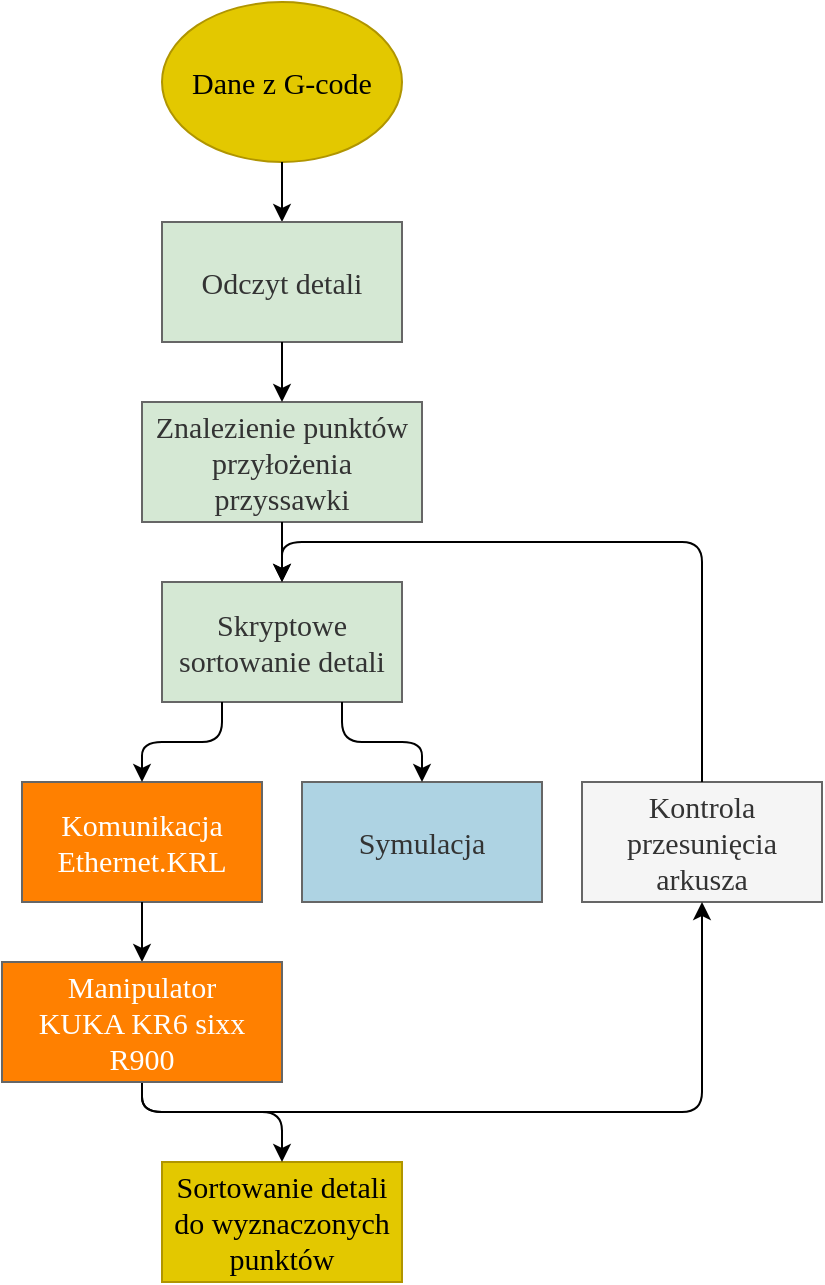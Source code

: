 <mxfile>
    <diagram id="Isfk-UTZ70MtS2vQomQj" name="Page-1">
        <mxGraphModel dx="616" dy="785" grid="1" gridSize="10" guides="1" tooltips="1" connect="1" arrows="1" fold="1" page="1" pageScale="1" pageWidth="850" pageHeight="1100" background="#ffffff" math="0" shadow="0">
            <root>
                <mxCell id="0"/>
                <mxCell id="1" parent="0"/>
                <mxCell id="2" value="Dane z G-code" style="ellipse;whiteSpace=wrap;html=1;fillColor=#e3c800;fontColor=#000000;strokeColor=#B09500;fontFamily=Garamond;fontSize=15;" parent="1" vertex="1">
                    <mxGeometry x="90" y="40" width="120" height="80" as="geometry"/>
                </mxCell>
                <mxCell id="4" value="" style="edgeStyle=none;html=1;fontFamily=Garamond;fontSize=15;strokeColor=#000000;exitX=0.5;exitY=1;exitDx=0;exitDy=0;entryX=0.5;entryY=0;entryDx=0;entryDy=0;" parent="1" source="2" edge="1">
                    <mxGeometry relative="1" as="geometry">
                        <mxPoint x="230" y="120" as="sourcePoint"/>
                        <mxPoint x="150" y="150.0" as="targetPoint"/>
                    </mxGeometry>
                </mxCell>
                <mxCell id="7" value="Odczyt detali" style="rounded=0;whiteSpace=wrap;html=1;fillColor=#d5e8d4;fontColor=#333333;strokeColor=#666666;fontFamily=Garamond;fontSize=15;" parent="1" vertex="1">
                    <mxGeometry x="90" y="150" width="120" height="60" as="geometry"/>
                </mxCell>
                <mxCell id="8" value="Znalezienie punktów przyłożenia przyssawki" style="rounded=0;whiteSpace=wrap;html=1;fillColor=#d5e8d4;fontColor=#333333;strokeColor=#666666;fontFamily=Garamond;fontSize=15;" parent="1" vertex="1">
                    <mxGeometry x="80" y="240" width="140" height="60" as="geometry"/>
                </mxCell>
                <mxCell id="9" value="Skryptowe sortowanie detali" style="rounded=0;whiteSpace=wrap;html=1;fillColor=#d5e8d4;fontColor=#333333;strokeColor=#666666;fontFamily=Garamond;fontSize=15;" parent="1" vertex="1">
                    <mxGeometry x="90" y="330" width="120" height="60" as="geometry"/>
                </mxCell>
                <mxCell id="10" value="" style="edgeStyle=none;html=1;fontFamily=Garamond;fontSize=15;strokeColor=#000000;exitX=0.5;exitY=1;exitDx=0;exitDy=0;entryX=0.5;entryY=0;entryDx=0;entryDy=0;" parent="1" source="7" target="8" edge="1">
                    <mxGeometry relative="1" as="geometry">
                        <mxPoint x="160" y="130.0" as="sourcePoint"/>
                        <mxPoint x="160" y="160.0" as="targetPoint"/>
                    </mxGeometry>
                </mxCell>
                <mxCell id="11" value="" style="edgeStyle=none;html=1;fontFamily=Garamond;fontSize=15;strokeColor=#000000;exitX=0.5;exitY=1;exitDx=0;exitDy=0;entryX=0.5;entryY=0;entryDx=0;entryDy=0;" parent="1" source="8" target="9" edge="1">
                    <mxGeometry relative="1" as="geometry">
                        <mxPoint x="170" y="140.0" as="sourcePoint"/>
                        <mxPoint x="170" y="170.0" as="targetPoint"/>
                    </mxGeometry>
                </mxCell>
                <mxCell id="12" value="Komunikacja Ethernet.KRL" style="rounded=0;whiteSpace=wrap;html=1;fillColor=#FF8000;fontColor=#FFFFFF;strokeColor=#666666;fontFamily=Garamond;fontSize=15;labelBackgroundColor=none;labelBorderColor=none;" parent="1" vertex="1">
                    <mxGeometry x="20" y="430" width="120" height="60" as="geometry"/>
                </mxCell>
                <mxCell id="13" value="" style="edgeStyle=none;html=1;fontFamily=Garamond;fontSize=15;strokeColor=#000000;exitX=0.25;exitY=1;exitDx=0;exitDy=0;entryX=0.5;entryY=0;entryDx=0;entryDy=0;" parent="1" source="9" target="12" edge="1">
                    <mxGeometry relative="1" as="geometry">
                        <mxPoint x="160" y="310" as="sourcePoint"/>
                        <mxPoint x="160" y="340" as="targetPoint"/>
                        <Array as="points">
                            <mxPoint x="120" y="410"/>
                            <mxPoint x="80" y="410"/>
                        </Array>
                    </mxGeometry>
                </mxCell>
                <mxCell id="14" value="Symulacja" style="rounded=0;whiteSpace=wrap;html=1;fillColor=#AED3E3;fontColor=#333333;strokeColor=#666666;fontFamily=Garamond;fontSize=15;" parent="1" vertex="1">
                    <mxGeometry x="160" y="430" width="120" height="60" as="geometry"/>
                </mxCell>
                <mxCell id="15" value="" style="edgeStyle=none;html=1;fontFamily=Garamond;fontSize=15;strokeColor=#000000;exitX=0.75;exitY=1;exitDx=0;exitDy=0;entryX=0.5;entryY=0;entryDx=0;entryDy=0;" parent="1" source="9" target="14" edge="1">
                    <mxGeometry relative="1" as="geometry">
                        <mxPoint x="180" y="400" as="sourcePoint"/>
                        <mxPoint x="140" y="440" as="targetPoint"/>
                        <Array as="points">
                            <mxPoint x="180" y="410"/>
                            <mxPoint x="220" y="410"/>
                        </Array>
                    </mxGeometry>
                </mxCell>
                <mxCell id="17" value="" style="edgeStyle=none;html=1;fontFamily=Garamond;fontSize=15;strokeColor=#000000;exitX=0.5;exitY=1;exitDx=0;exitDy=0;entryX=0.5;entryY=0;entryDx=0;entryDy=0;" parent="1" source="12" edge="1">
                    <mxGeometry relative="1" as="geometry">
                        <mxPoint x="160" y="130.0" as="sourcePoint"/>
                        <mxPoint x="80" y="520" as="targetPoint"/>
                    </mxGeometry>
                </mxCell>
                <mxCell id="18" value="Sortowanie detali do wyznaczonych punktów" style="rounded=0;whiteSpace=wrap;html=1;fillColor=#e3c800;strokeColor=#B09500;fontFamily=Garamond;fontSize=15;fontColor=#000000;" parent="1" vertex="1">
                    <mxGeometry x="90" y="620" width="120" height="60" as="geometry"/>
                </mxCell>
                <mxCell id="19" value="" style="edgeStyle=none;html=1;fontFamily=Garamond;fontSize=15;strokeColor=#000000;exitX=0.5;exitY=1;exitDx=0;exitDy=0;" parent="1" target="18" edge="1">
                    <mxGeometry relative="1" as="geometry">
                        <mxPoint x="80" y="580" as="sourcePoint"/>
                        <mxPoint x="90" y="530" as="targetPoint"/>
                        <Array as="points">
                            <mxPoint x="80" y="595"/>
                            <mxPoint x="150" y="595"/>
                        </Array>
                    </mxGeometry>
                </mxCell>
                <mxCell id="20" value="Kontrola przesunięcia arkusza" style="rounded=0;whiteSpace=wrap;html=1;fillColor=#f5f5f5;strokeColor=#666666;fontFamily=Garamond;fontSize=15;fontColor=#333333;" parent="1" vertex="1">
                    <mxGeometry x="300" y="430" width="120" height="60" as="geometry"/>
                </mxCell>
                <mxCell id="21" value="" style="edgeStyle=none;html=1;fontFamily=Garamond;fontSize=15;strokeColor=#000000;exitX=0.5;exitY=0;exitDx=0;exitDy=0;" parent="1" source="20" edge="1">
                    <mxGeometry relative="1" as="geometry">
                        <mxPoint x="160" y="220.0" as="sourcePoint"/>
                        <mxPoint x="150" y="330" as="targetPoint"/>
                        <Array as="points">
                            <mxPoint x="360" y="310"/>
                            <mxPoint x="150" y="310"/>
                        </Array>
                    </mxGeometry>
                </mxCell>
                <mxCell id="24" value="" style="edgeStyle=none;html=1;fontFamily=Garamond;fontSize=15;strokeColor=#000000;entryX=0.5;entryY=1;entryDx=0;entryDy=0;" edge="1" parent="1" target="20">
                    <mxGeometry relative="1" as="geometry">
                        <mxPoint x="80" y="580" as="sourcePoint"/>
                        <mxPoint x="350" y="560" as="targetPoint"/>
                        <Array as="points">
                            <mxPoint x="80" y="595"/>
                            <mxPoint x="360" y="595"/>
                        </Array>
                    </mxGeometry>
                </mxCell>
                <mxCell id="26" value="Manipulator&lt;br&gt;KUKA KR6 sixx R900" style="rounded=0;whiteSpace=wrap;html=1;fillColor=#FF8000;fontColor=#FFFFFF;strokeColor=#666666;fontFamily=Garamond;fontSize=15;labelBackgroundColor=none;labelBorderColor=none;" vertex="1" parent="1">
                    <mxGeometry x="10" y="520" width="140" height="60" as="geometry"/>
                </mxCell>
            </root>
        </mxGraphModel>
    </diagram>
</mxfile>